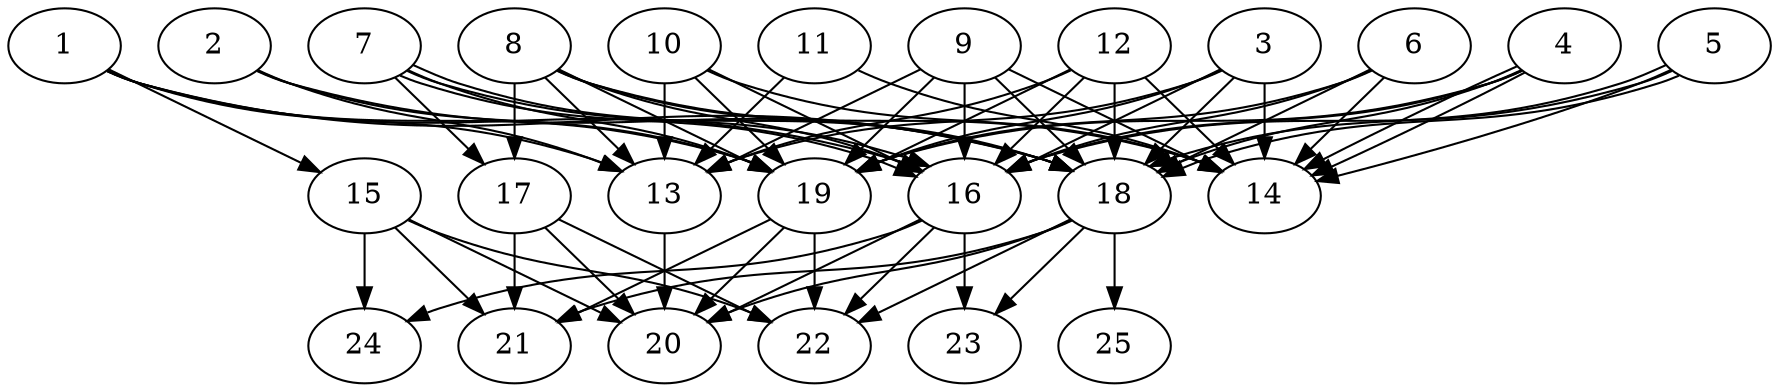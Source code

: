 // DAG automatically generated by daggen at Thu Oct  3 14:00:40 2019
// ./daggen --dot -n 25 --ccr 0.4 --fat 0.7 --regular 0.5 --density 0.9 --mindata 5242880 --maxdata 52428800 
digraph G {
  1 [size="97530880", alpha="0.08", expect_size="39012352"] 
  1 -> 13 [size ="39012352"]
  1 -> 15 [size ="39012352"]
  1 -> 16 [size ="39012352"]
  1 -> 18 [size ="39012352"]
  1 -> 19 [size ="39012352"]
  2 [size="56768000", alpha="0.13", expect_size="22707200"] 
  2 -> 13 [size ="22707200"]
  2 -> 18 [size ="22707200"]
  2 -> 19 [size ="22707200"]
  3 [size="102504960", alpha="0.03", expect_size="41001984"] 
  3 -> 13 [size ="41001984"]
  3 -> 14 [size ="41001984"]
  3 -> 16 [size ="41001984"]
  3 -> 18 [size ="41001984"]
  3 -> 19 [size ="41001984"]
  4 [size="67064320", alpha="0.13", expect_size="26825728"] 
  4 -> 14 [size ="26825728"]
  4 -> 14 [size ="26825728"]
  4 -> 16 [size ="26825728"]
  4 -> 18 [size ="26825728"]
  4 -> 19 [size ="26825728"]
  5 [size="34647040", alpha="0.20", expect_size="13858816"] 
  5 -> 14 [size ="13858816"]
  5 -> 16 [size ="13858816"]
  5 -> 18 [size ="13858816"]
  5 -> 18 [size ="13858816"]
  6 [size="42053120", alpha="0.15", expect_size="16821248"] 
  6 -> 14 [size ="16821248"]
  6 -> 16 [size ="16821248"]
  6 -> 18 [size ="16821248"]
  6 -> 19 [size ="16821248"]
  7 [size="25809920", alpha="0.14", expect_size="10323968"] 
  7 -> 16 [size ="10323968"]
  7 -> 16 [size ="10323968"]
  7 -> 17 [size ="10323968"]
  7 -> 18 [size ="10323968"]
  7 -> 19 [size ="10323968"]
  8 [size="75330560", alpha="0.10", expect_size="30132224"] 
  8 -> 13 [size ="30132224"]
  8 -> 14 [size ="30132224"]
  8 -> 16 [size ="30132224"]
  8 -> 17 [size ="30132224"]
  8 -> 18 [size ="30132224"]
  8 -> 19 [size ="30132224"]
  9 [size="112814080", alpha="0.07", expect_size="45125632"] 
  9 -> 13 [size ="45125632"]
  9 -> 14 [size ="45125632"]
  9 -> 16 [size ="45125632"]
  9 -> 18 [size ="45125632"]
  9 -> 19 [size ="45125632"]
  10 [size="25607680", alpha="0.15", expect_size="10243072"] 
  10 -> 13 [size ="10243072"]
  10 -> 14 [size ="10243072"]
  10 -> 16 [size ="10243072"]
  10 -> 19 [size ="10243072"]
  11 [size="107110400", alpha="0.19", expect_size="42844160"] 
  11 -> 13 [size ="42844160"]
  11 -> 14 [size ="42844160"]
  12 [size="38146560", alpha="0.15", expect_size="15258624"] 
  12 -> 13 [size ="15258624"]
  12 -> 14 [size ="15258624"]
  12 -> 16 [size ="15258624"]
  12 -> 18 [size ="15258624"]
  12 -> 19 [size ="15258624"]
  13 [size="115020800", alpha="0.04", expect_size="46008320"] 
  13 -> 20 [size ="46008320"]
  14 [size="130119680", alpha="0.00", expect_size="52047872"] 
  15 [size="90787840", alpha="0.11", expect_size="36315136"] 
  15 -> 20 [size ="36315136"]
  15 -> 21 [size ="36315136"]
  15 -> 22 [size ="36315136"]
  15 -> 24 [size ="36315136"]
  16 [size="89338880", alpha="0.18", expect_size="35735552"] 
  16 -> 20 [size ="35735552"]
  16 -> 22 [size ="35735552"]
  16 -> 23 [size ="35735552"]
  16 -> 24 [size ="35735552"]
  17 [size="58250240", alpha="0.03", expect_size="23300096"] 
  17 -> 20 [size ="23300096"]
  17 -> 21 [size ="23300096"]
  17 -> 22 [size ="23300096"]
  18 [size="20776960", alpha="0.11", expect_size="8310784"] 
  18 -> 20 [size ="8310784"]
  18 -> 21 [size ="8310784"]
  18 -> 22 [size ="8310784"]
  18 -> 23 [size ="8310784"]
  18 -> 25 [size ="8310784"]
  19 [size="78464000", alpha="0.17", expect_size="31385600"] 
  19 -> 20 [size ="31385600"]
  19 -> 21 [size ="31385600"]
  19 -> 22 [size ="31385600"]
  20 [size="121136640", alpha="0.02", expect_size="48454656"] 
  21 [size="89561600", alpha="0.02", expect_size="35824640"] 
  22 [size="84083200", alpha="0.08", expect_size="33633280"] 
  23 [size="54645760", alpha="0.10", expect_size="21858304"] 
  24 [size="79290880", alpha="0.01", expect_size="31716352"] 
  25 [size="81057280", alpha="0.16", expect_size="32422912"] 
}
